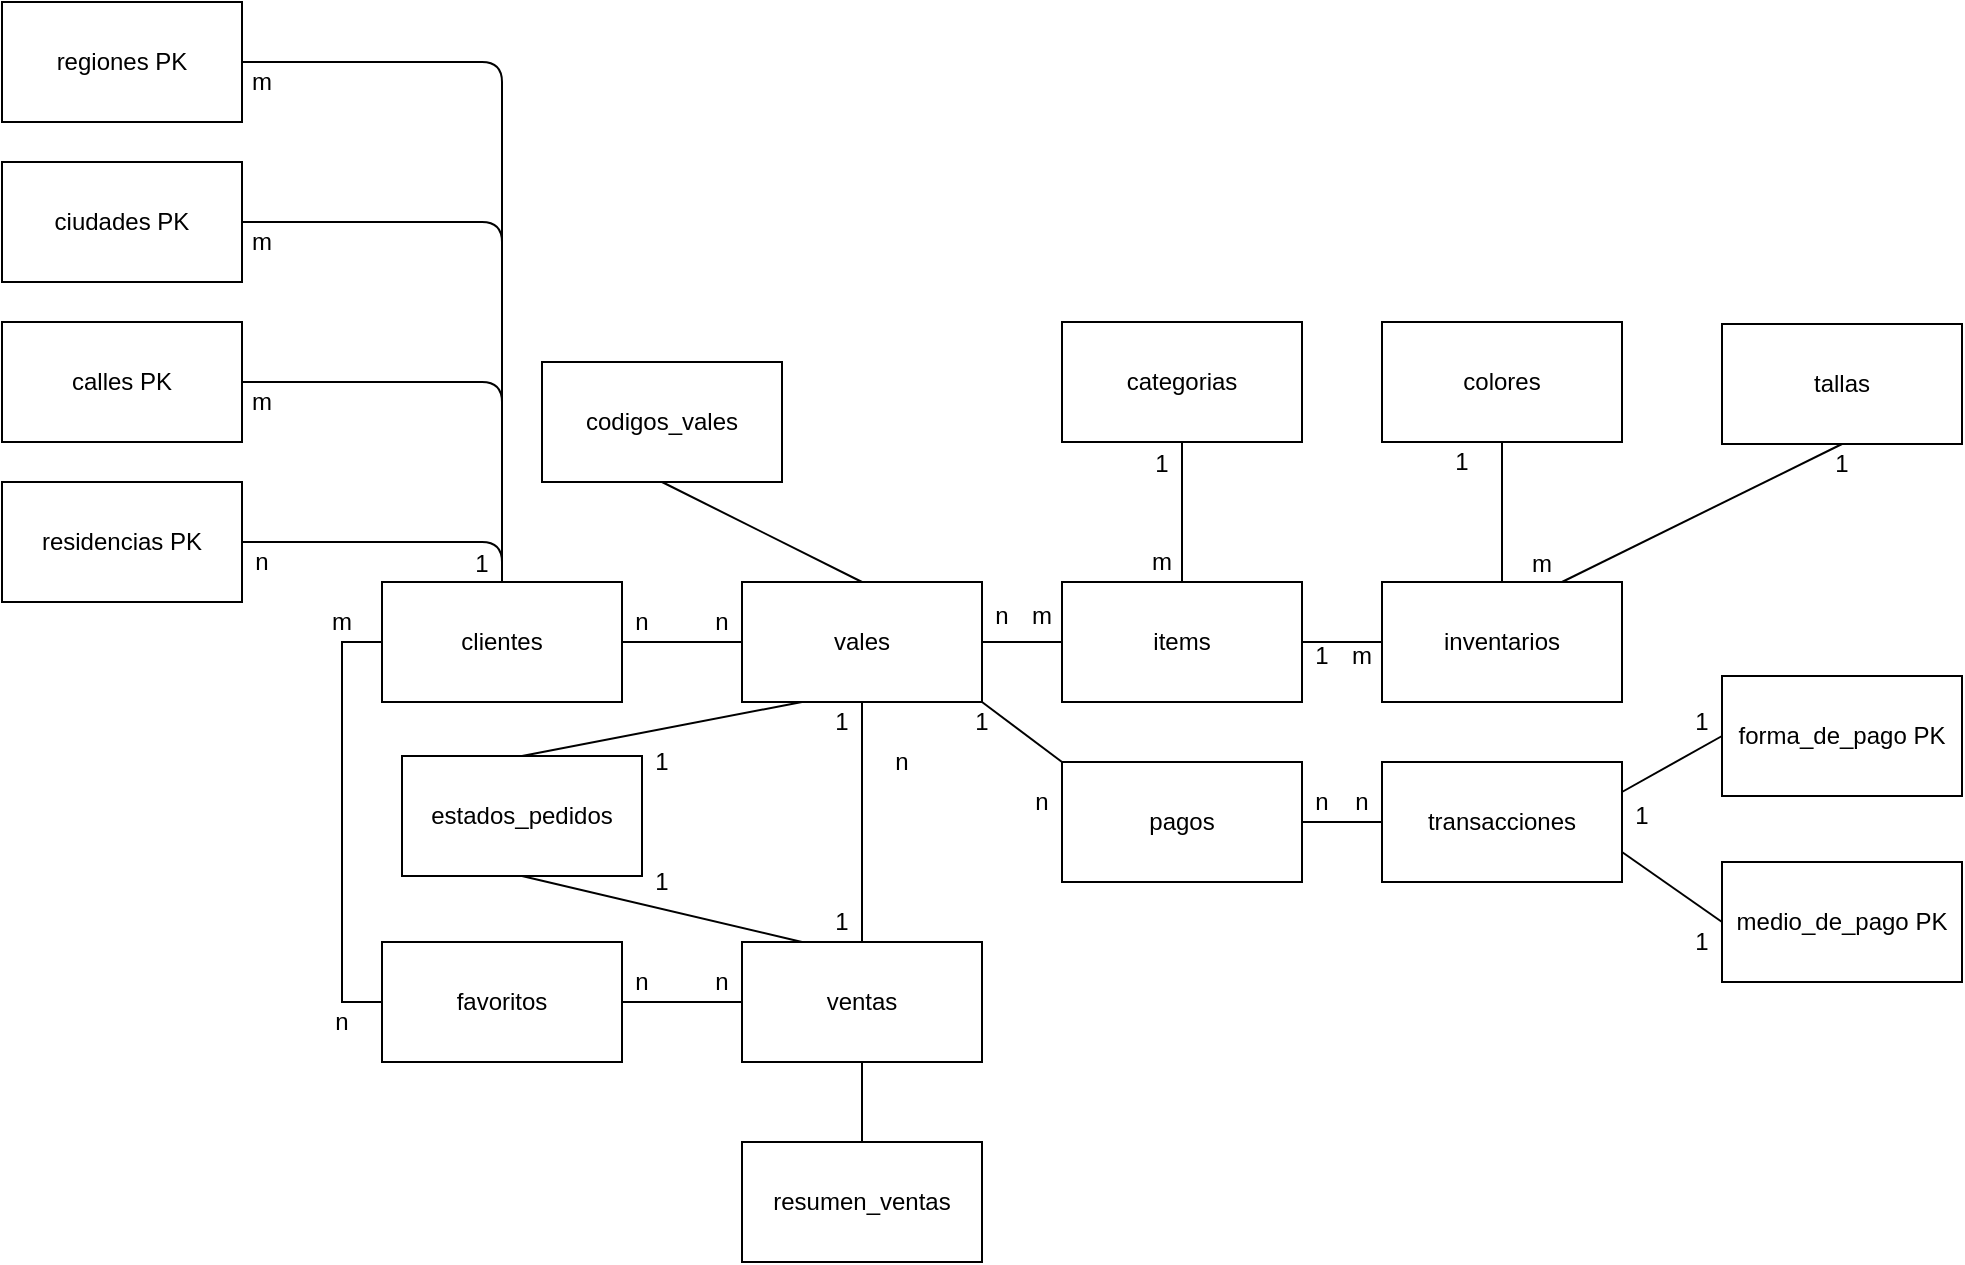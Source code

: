 <mxfile version="14.9.3" type="github">
  <diagram id="HboHc-IrxtWA7diKq0-i" name="Page-1">
    <mxGraphModel dx="1038" dy="541" grid="1" gridSize="10" guides="1" tooltips="1" connect="1" arrows="1" fold="1" page="1" pageScale="1" pageWidth="1100" pageHeight="4000" math="0" shadow="0">
      <root>
        <mxCell id="0" />
        <mxCell id="1" parent="0" />
        <mxCell id="Sa8WIqtPDNMDipXOr8q--1" value="clientes" style="rounded=0;whiteSpace=wrap;html=1;" parent="1" vertex="1">
          <mxGeometry x="210" y="310" width="120" height="60" as="geometry" />
        </mxCell>
        <mxCell id="Sa8WIqtPDNMDipXOr8q--2" value="items" style="rounded=0;whiteSpace=wrap;html=1;" parent="1" vertex="1">
          <mxGeometry x="550" y="310" width="120" height="60" as="geometry" />
        </mxCell>
        <mxCell id="Sa8WIqtPDNMDipXOr8q--3" value="vales" style="rounded=0;whiteSpace=wrap;html=1;" parent="1" vertex="1">
          <mxGeometry x="390" y="310" width="120" height="60" as="geometry" />
        </mxCell>
        <mxCell id="Sa8WIqtPDNMDipXOr8q--4" value="estados_pedidos" style="rounded=0;whiteSpace=wrap;html=1;" parent="1" vertex="1">
          <mxGeometry x="220" y="397" width="120" height="60" as="geometry" />
        </mxCell>
        <mxCell id="Sa8WIqtPDNMDipXOr8q--5" value="" style="endArrow=none;html=1;entryX=0;entryY=0.5;entryDx=0;entryDy=0;exitX=1;exitY=0.5;exitDx=0;exitDy=0;" parent="1" source="Sa8WIqtPDNMDipXOr8q--1" target="Sa8WIqtPDNMDipXOr8q--3" edge="1">
          <mxGeometry width="50" height="50" relative="1" as="geometry">
            <mxPoint x="560" y="490" as="sourcePoint" />
            <mxPoint x="610" y="440" as="targetPoint" />
          </mxGeometry>
        </mxCell>
        <mxCell id="Sa8WIqtPDNMDipXOr8q--6" value="colores" style="rounded=0;whiteSpace=wrap;html=1;" parent="1" vertex="1">
          <mxGeometry x="710" y="180" width="120" height="60" as="geometry" />
        </mxCell>
        <mxCell id="Sa8WIqtPDNMDipXOr8q--7" value="tallas" style="rounded=0;whiteSpace=wrap;html=1;" parent="1" vertex="1">
          <mxGeometry x="880" y="181" width="120" height="60" as="geometry" />
        </mxCell>
        <mxCell id="Sa8WIqtPDNMDipXOr8q--9" value="ventas" style="rounded=0;whiteSpace=wrap;html=1;" parent="1" vertex="1">
          <mxGeometry x="390" y="490" width="120" height="60" as="geometry" />
        </mxCell>
        <mxCell id="Sa8WIqtPDNMDipXOr8q--10" value="favoritos" style="rounded=0;whiteSpace=wrap;html=1;" parent="1" vertex="1">
          <mxGeometry x="210" y="490" width="120" height="60" as="geometry" />
        </mxCell>
        <mxCell id="Sa8WIqtPDNMDipXOr8q--11" value="inventarios" style="rounded=0;whiteSpace=wrap;html=1;" parent="1" vertex="1">
          <mxGeometry x="710" y="310" width="120" height="60" as="geometry" />
        </mxCell>
        <mxCell id="Sa8WIqtPDNMDipXOr8q--12" value="" style="endArrow=none;html=1;entryX=0;entryY=0.5;entryDx=0;entryDy=0;exitX=1;exitY=0.5;exitDx=0;exitDy=0;" parent="1" source="Sa8WIqtPDNMDipXOr8q--2" target="Sa8WIqtPDNMDipXOr8q--11" edge="1">
          <mxGeometry width="50" height="50" relative="1" as="geometry">
            <mxPoint x="560" y="490" as="sourcePoint" />
            <mxPoint x="610" y="440" as="targetPoint" />
          </mxGeometry>
        </mxCell>
        <mxCell id="Sa8WIqtPDNMDipXOr8q--13" value="" style="endArrow=none;html=1;entryX=0;entryY=0.5;entryDx=0;entryDy=0;" parent="1" target="Sa8WIqtPDNMDipXOr8q--2" edge="1">
          <mxGeometry width="50" height="50" relative="1" as="geometry">
            <mxPoint x="510" y="340" as="sourcePoint" />
            <mxPoint x="610" y="390" as="targetPoint" />
          </mxGeometry>
        </mxCell>
        <mxCell id="Sa8WIqtPDNMDipXOr8q--14" value="" style="endArrow=none;html=1;entryX=0.5;entryY=1;entryDx=0;entryDy=0;exitX=0.5;exitY=0;exitDx=0;exitDy=0;" parent="1" source="Sa8WIqtPDNMDipXOr8q--9" target="Sa8WIqtPDNMDipXOr8q--3" edge="1">
          <mxGeometry width="50" height="50" relative="1" as="geometry">
            <mxPoint x="560" y="440" as="sourcePoint" />
            <mxPoint x="610" y="390" as="targetPoint" />
          </mxGeometry>
        </mxCell>
        <mxCell id="Sa8WIqtPDNMDipXOr8q--15" value="" style="endArrow=none;html=1;exitX=0.5;exitY=0;exitDx=0;exitDy=0;entryX=0;entryY=0;entryDx=0;entryDy=0;" parent="1" source="Sa8WIqtPDNMDipXOr8q--4" target="Sa8WIqtPDNMDipXOr8q--43" edge="1">
          <mxGeometry width="50" height="50" relative="1" as="geometry">
            <mxPoint x="560" y="440" as="sourcePoint" />
            <mxPoint x="450" y="430" as="targetPoint" />
          </mxGeometry>
        </mxCell>
        <mxCell id="Sa8WIqtPDNMDipXOr8q--17" value="" style="endArrow=none;html=1;entryX=0;entryY=0.5;entryDx=0;entryDy=0;exitX=1;exitY=0.5;exitDx=0;exitDy=0;" parent="1" source="Sa8WIqtPDNMDipXOr8q--10" target="Sa8WIqtPDNMDipXOr8q--9" edge="1">
          <mxGeometry width="50" height="50" relative="1" as="geometry">
            <mxPoint x="560" y="440" as="sourcePoint" />
            <mxPoint x="610" y="390" as="targetPoint" />
          </mxGeometry>
        </mxCell>
        <mxCell id="Sa8WIqtPDNMDipXOr8q--18" value="" style="shape=partialRectangle;whiteSpace=wrap;html=1;bottom=1;right=1;left=1;top=0;fillColor=none;routingCenterX=-0.5;rotation=90;" parent="1" vertex="1">
          <mxGeometry x="110" y="420" width="180" height="20" as="geometry" />
        </mxCell>
        <mxCell id="Sa8WIqtPDNMDipXOr8q--20" value="" style="endArrow=none;html=1;entryX=0.5;entryY=1;entryDx=0;entryDy=0;exitX=0.5;exitY=0;exitDx=0;exitDy=0;" parent="1" source="Sa8WIqtPDNMDipXOr8q--11" target="Sa8WIqtPDNMDipXOr8q--6" edge="1">
          <mxGeometry width="50" height="50" relative="1" as="geometry">
            <mxPoint x="860" y="310" as="sourcePoint" />
            <mxPoint x="890" y="350" as="targetPoint" />
          </mxGeometry>
        </mxCell>
        <mxCell id="Sa8WIqtPDNMDipXOr8q--21" value="" style="endArrow=none;html=1;entryX=0.5;entryY=1;entryDx=0;entryDy=0;exitX=0.75;exitY=0;exitDx=0;exitDy=0;" parent="1" source="Sa8WIqtPDNMDipXOr8q--11" target="Sa8WIqtPDNMDipXOr8q--7" edge="1">
          <mxGeometry width="50" height="50" relative="1" as="geometry">
            <mxPoint x="890" y="310" as="sourcePoint" />
            <mxPoint x="890" y="350" as="targetPoint" />
          </mxGeometry>
        </mxCell>
        <mxCell id="Sa8WIqtPDNMDipXOr8q--22" value="categorias" style="rounded=0;whiteSpace=wrap;html=1;" parent="1" vertex="1">
          <mxGeometry x="550" y="180" width="120" height="60" as="geometry" />
        </mxCell>
        <mxCell id="Sa8WIqtPDNMDipXOr8q--24" value="" style="endArrow=none;html=1;entryX=0.5;entryY=1;entryDx=0;entryDy=0;exitX=0.5;exitY=0;exitDx=0;exitDy=0;" parent="1" source="Sa8WIqtPDNMDipXOr8q--2" target="Sa8WIqtPDNMDipXOr8q--22" edge="1">
          <mxGeometry width="50" height="50" relative="1" as="geometry">
            <mxPoint x="560" y="400" as="sourcePoint" />
            <mxPoint x="610" y="350" as="targetPoint" />
          </mxGeometry>
        </mxCell>
        <mxCell id="Sa8WIqtPDNMDipXOr8q--27" value="m" style="text;html=1;strokeColor=none;fillColor=none;align=center;verticalAlign=middle;whiteSpace=wrap;rounded=0;" parent="1" vertex="1">
          <mxGeometry x="770" y="291" width="40" height="20" as="geometry" />
        </mxCell>
        <mxCell id="Sa8WIqtPDNMDipXOr8q--28" value="1" style="text;html=1;strokeColor=none;fillColor=none;align=center;verticalAlign=middle;whiteSpace=wrap;rounded=0;" parent="1" vertex="1">
          <mxGeometry x="730" y="240" width="40" height="20" as="geometry" />
        </mxCell>
        <mxCell id="Sa8WIqtPDNMDipXOr8q--31" value="1" style="text;html=1;strokeColor=none;fillColor=none;align=center;verticalAlign=middle;whiteSpace=wrap;rounded=0;" parent="1" vertex="1">
          <mxGeometry x="920" y="241" width="40" height="20" as="geometry" />
        </mxCell>
        <mxCell id="Sa8WIqtPDNMDipXOr8q--32" value="1" style="text;html=1;strokeColor=none;fillColor=none;align=center;verticalAlign=middle;whiteSpace=wrap;rounded=0;" parent="1" vertex="1">
          <mxGeometry x="580" y="241" width="40" height="20" as="geometry" />
        </mxCell>
        <mxCell id="Sa8WIqtPDNMDipXOr8q--33" value="1" style="text;html=1;strokeColor=none;fillColor=none;align=center;verticalAlign=middle;whiteSpace=wrap;rounded=0;" parent="1" vertex="1">
          <mxGeometry x="660" y="337" width="40" height="20" as="geometry" />
        </mxCell>
        <mxCell id="Sa8WIqtPDNMDipXOr8q--34" value="n" style="text;html=1;strokeColor=none;fillColor=none;align=center;verticalAlign=middle;whiteSpace=wrap;rounded=0;" parent="1" vertex="1">
          <mxGeometry x="500" y="317" width="40" height="20" as="geometry" />
        </mxCell>
        <mxCell id="Sa8WIqtPDNMDipXOr8q--36" value="m" style="text;html=1;strokeColor=none;fillColor=none;align=center;verticalAlign=middle;whiteSpace=wrap;rounded=0;" parent="1" vertex="1">
          <mxGeometry x="680" y="337" width="40" height="20" as="geometry" />
        </mxCell>
        <mxCell id="Sa8WIqtPDNMDipXOr8q--37" value="m" style="text;html=1;strokeColor=none;fillColor=none;align=center;verticalAlign=middle;whiteSpace=wrap;rounded=0;" parent="1" vertex="1">
          <mxGeometry x="520" y="317" width="40" height="20" as="geometry" />
        </mxCell>
        <mxCell id="Sa8WIqtPDNMDipXOr8q--38" value="n" style="text;html=1;strokeColor=none;fillColor=none;align=center;verticalAlign=middle;whiteSpace=wrap;rounded=0;" parent="1" vertex="1">
          <mxGeometry x="170" y="520" width="40" height="20" as="geometry" />
        </mxCell>
        <mxCell id="Sa8WIqtPDNMDipXOr8q--39" value="n" style="text;html=1;strokeColor=none;fillColor=none;align=center;verticalAlign=middle;whiteSpace=wrap;rounded=0;" parent="1" vertex="1">
          <mxGeometry x="450" y="390" width="40" height="20" as="geometry" />
        </mxCell>
        <mxCell id="Sa8WIqtPDNMDipXOr8q--40" value="n" style="text;html=1;strokeColor=none;fillColor=none;align=center;verticalAlign=middle;whiteSpace=wrap;rounded=0;" parent="1" vertex="1">
          <mxGeometry x="360" y="320" width="40" height="20" as="geometry" />
        </mxCell>
        <mxCell id="Sa8WIqtPDNMDipXOr8q--41" value="n" style="text;html=1;strokeColor=none;fillColor=none;align=center;verticalAlign=middle;whiteSpace=wrap;rounded=0;" parent="1" vertex="1">
          <mxGeometry x="320" y="320" width="40" height="20" as="geometry" />
        </mxCell>
        <mxCell id="Sa8WIqtPDNMDipXOr8q--42" value="1" style="text;html=1;strokeColor=none;fillColor=none;align=center;verticalAlign=middle;whiteSpace=wrap;rounded=0;" parent="1" vertex="1">
          <mxGeometry x="330" y="390" width="40" height="20" as="geometry" />
        </mxCell>
        <mxCell id="Sa8WIqtPDNMDipXOr8q--43" value="1" style="text;html=1;strokeColor=none;fillColor=none;align=center;verticalAlign=middle;whiteSpace=wrap;rounded=0;" parent="1" vertex="1">
          <mxGeometry x="420" y="370" width="40" height="20" as="geometry" />
        </mxCell>
        <mxCell id="Sa8WIqtPDNMDipXOr8q--44" value="1" style="text;html=1;strokeColor=none;fillColor=none;align=center;verticalAlign=middle;whiteSpace=wrap;rounded=0;" parent="1" vertex="1">
          <mxGeometry x="420" y="470" width="40" height="20" as="geometry" />
        </mxCell>
        <mxCell id="Sa8WIqtPDNMDipXOr8q--47" value="n" style="text;html=1;strokeColor=none;fillColor=none;align=center;verticalAlign=middle;whiteSpace=wrap;rounded=0;" parent="1" vertex="1">
          <mxGeometry x="320" y="500" width="40" height="20" as="geometry" />
        </mxCell>
        <mxCell id="Sa8WIqtPDNMDipXOr8q--48" value="n" style="text;html=1;strokeColor=none;fillColor=none;align=center;verticalAlign=middle;whiteSpace=wrap;rounded=0;" parent="1" vertex="1">
          <mxGeometry x="360" y="500" width="40" height="20" as="geometry" />
        </mxCell>
        <mxCell id="Sa8WIqtPDNMDipXOr8q--49" value="m" style="text;html=1;strokeColor=none;fillColor=none;align=center;verticalAlign=middle;whiteSpace=wrap;rounded=0;" parent="1" vertex="1">
          <mxGeometry x="170" y="320" width="40" height="20" as="geometry" />
        </mxCell>
        <mxCell id="Sa8WIqtPDNMDipXOr8q--50" value="residencias PK" style="rounded=0;whiteSpace=wrap;html=1;" parent="1" vertex="1">
          <mxGeometry x="20" y="260" width="120" height="60" as="geometry" />
        </mxCell>
        <mxCell id="Sa8WIqtPDNMDipXOr8q--51" value="calles PK" style="rounded=0;whiteSpace=wrap;html=1;" parent="1" vertex="1">
          <mxGeometry x="20" y="180" width="120" height="60" as="geometry" />
        </mxCell>
        <mxCell id="Sa8WIqtPDNMDipXOr8q--53" value="ciudades PK" style="rounded=0;whiteSpace=wrap;html=1;" parent="1" vertex="1">
          <mxGeometry x="20" y="100" width="120" height="60" as="geometry" />
        </mxCell>
        <mxCell id="Sa8WIqtPDNMDipXOr8q--54" value="regiones PK" style="rounded=0;whiteSpace=wrap;html=1;" parent="1" vertex="1">
          <mxGeometry x="20" y="20" width="120" height="60" as="geometry" />
        </mxCell>
        <mxCell id="Sa8WIqtPDNMDipXOr8q--55" value="" style="endArrow=none;html=1;entryX=1;entryY=0.5;entryDx=0;entryDy=0;exitX=0.5;exitY=0;exitDx=0;exitDy=0;" parent="1" source="Sa8WIqtPDNMDipXOr8q--1" target="Sa8WIqtPDNMDipXOr8q--50" edge="1">
          <mxGeometry width="50" height="50" relative="1" as="geometry">
            <mxPoint x="390" y="270" as="sourcePoint" />
            <mxPoint x="440" y="220" as="targetPoint" />
            <Array as="points">
              <mxPoint x="270" y="290" />
            </Array>
          </mxGeometry>
        </mxCell>
        <mxCell id="Sa8WIqtPDNMDipXOr8q--56" value="" style="endArrow=none;html=1;entryX=1;entryY=0.5;entryDx=0;entryDy=0;exitX=0.5;exitY=0;exitDx=0;exitDy=0;" parent="1" source="Sa8WIqtPDNMDipXOr8q--1" edge="1">
          <mxGeometry width="50" height="50" relative="1" as="geometry">
            <mxPoint x="270" y="230" as="sourcePoint" />
            <mxPoint x="140" y="210" as="targetPoint" />
            <Array as="points">
              <mxPoint x="270" y="210" />
            </Array>
          </mxGeometry>
        </mxCell>
        <mxCell id="Sa8WIqtPDNMDipXOr8q--57" value="" style="endArrow=none;html=1;entryX=1;entryY=0.5;entryDx=0;entryDy=0;exitX=0.5;exitY=0;exitDx=0;exitDy=0;" parent="1" edge="1">
          <mxGeometry width="50" height="50" relative="1" as="geometry">
            <mxPoint x="270" y="230" as="sourcePoint" />
            <mxPoint x="140" y="130" as="targetPoint" />
            <Array as="points">
              <mxPoint x="270" y="130" />
            </Array>
          </mxGeometry>
        </mxCell>
        <mxCell id="Sa8WIqtPDNMDipXOr8q--58" value="" style="endArrow=none;html=1;entryX=1;entryY=0.5;entryDx=0;entryDy=0;exitX=0.5;exitY=0;exitDx=0;exitDy=0;" parent="1" edge="1">
          <mxGeometry width="50" height="50" relative="1" as="geometry">
            <mxPoint x="270" y="150" as="sourcePoint" />
            <mxPoint x="140" y="50" as="targetPoint" />
            <Array as="points">
              <mxPoint x="270" y="50" />
            </Array>
          </mxGeometry>
        </mxCell>
        <mxCell id="Sa8WIqtPDNMDipXOr8q--59" value="n" style="text;html=1;strokeColor=none;fillColor=none;align=center;verticalAlign=middle;whiteSpace=wrap;rounded=0;" parent="1" vertex="1">
          <mxGeometry x="130" y="290" width="40" height="20" as="geometry" />
        </mxCell>
        <mxCell id="Sa8WIqtPDNMDipXOr8q--60" value="1" style="text;html=1;strokeColor=none;fillColor=none;align=center;verticalAlign=middle;whiteSpace=wrap;rounded=0;" parent="1" vertex="1">
          <mxGeometry x="240" y="291" width="40" height="20" as="geometry" />
        </mxCell>
        <mxCell id="Sa8WIqtPDNMDipXOr8q--61" value="m" style="text;html=1;strokeColor=none;fillColor=none;align=center;verticalAlign=middle;whiteSpace=wrap;rounded=0;" parent="1" vertex="1">
          <mxGeometry x="130" y="210" width="40" height="20" as="geometry" />
        </mxCell>
        <mxCell id="Sa8WIqtPDNMDipXOr8q--62" value="m" style="text;html=1;strokeColor=none;fillColor=none;align=center;verticalAlign=middle;whiteSpace=wrap;rounded=0;" parent="1" vertex="1">
          <mxGeometry x="130" y="130" width="40" height="20" as="geometry" />
        </mxCell>
        <mxCell id="Sa8WIqtPDNMDipXOr8q--64" value="m" style="text;html=1;strokeColor=none;fillColor=none;align=center;verticalAlign=middle;whiteSpace=wrap;rounded=0;" parent="1" vertex="1">
          <mxGeometry x="130" y="50" width="40" height="20" as="geometry" />
        </mxCell>
        <mxCell id="Sa8WIqtPDNMDipXOr8q--65" value="transacciones" style="rounded=0;whiteSpace=wrap;html=1;" parent="1" vertex="1">
          <mxGeometry x="710" y="400" width="120" height="60" as="geometry" />
        </mxCell>
        <mxCell id="Sa8WIqtPDNMDipXOr8q--66" value="forma_de_pago PK" style="rounded=0;whiteSpace=wrap;html=1;" parent="1" vertex="1">
          <mxGeometry x="880" y="357" width="120" height="60" as="geometry" />
        </mxCell>
        <mxCell id="Sa8WIqtPDNMDipXOr8q--67" value="medio_de_pago PK" style="rounded=0;whiteSpace=wrap;html=1;" parent="1" vertex="1">
          <mxGeometry x="880" y="450" width="120" height="60" as="geometry" />
        </mxCell>
        <mxCell id="Sa8WIqtPDNMDipXOr8q--68" value="" style="endArrow=none;html=1;entryX=0;entryY=0.5;entryDx=0;entryDy=0;exitX=1;exitY=0.25;exitDx=0;exitDy=0;" parent="1" source="Sa8WIqtPDNMDipXOr8q--65" target="Sa8WIqtPDNMDipXOr8q--66" edge="1">
          <mxGeometry width="50" height="50" relative="1" as="geometry">
            <mxPoint x="620" y="440" as="sourcePoint" />
            <mxPoint x="670" y="390" as="targetPoint" />
          </mxGeometry>
        </mxCell>
        <mxCell id="Sa8WIqtPDNMDipXOr8q--69" value="" style="endArrow=none;html=1;entryX=0;entryY=0.5;entryDx=0;entryDy=0;exitX=1;exitY=0.75;exitDx=0;exitDy=0;" parent="1" source="Sa8WIqtPDNMDipXOr8q--65" target="Sa8WIqtPDNMDipXOr8q--67" edge="1">
          <mxGeometry width="50" height="50" relative="1" as="geometry">
            <mxPoint x="620" y="440" as="sourcePoint" />
            <mxPoint x="670" y="390" as="targetPoint" />
          </mxGeometry>
        </mxCell>
        <mxCell id="Sa8WIqtPDNMDipXOr8q--70" value="pagos" style="rounded=0;whiteSpace=wrap;html=1;" parent="1" vertex="1">
          <mxGeometry x="550" y="400" width="120" height="60" as="geometry" />
        </mxCell>
        <mxCell id="Sa8WIqtPDNMDipXOr8q--71" value="resumen_ventas" style="rounded=0;whiteSpace=wrap;html=1;" parent="1" vertex="1">
          <mxGeometry x="390" y="590" width="120" height="60" as="geometry" />
        </mxCell>
        <mxCell id="Sa8WIqtPDNMDipXOr8q--72" value="" style="endArrow=none;html=1;entryX=1;entryY=0.5;entryDx=0;entryDy=0;exitX=0;exitY=0.5;exitDx=0;exitDy=0;" parent="1" source="Sa8WIqtPDNMDipXOr8q--65" target="Sa8WIqtPDNMDipXOr8q--70" edge="1">
          <mxGeometry width="50" height="50" relative="1" as="geometry">
            <mxPoint x="620" y="510" as="sourcePoint" />
            <mxPoint x="670" y="460" as="targetPoint" />
          </mxGeometry>
        </mxCell>
        <mxCell id="Sa8WIqtPDNMDipXOr8q--73" value="" style="endArrow=none;html=1;entryX=0;entryY=0;entryDx=0;entryDy=0;exitX=1;exitY=1;exitDx=0;exitDy=0;" parent="1" source="Sa8WIqtPDNMDipXOr8q--3" target="Sa8WIqtPDNMDipXOr8q--70" edge="1">
          <mxGeometry width="50" height="50" relative="1" as="geometry">
            <mxPoint x="620" y="510" as="sourcePoint" />
            <mxPoint x="670" y="460" as="targetPoint" />
          </mxGeometry>
        </mxCell>
        <mxCell id="Sa8WIqtPDNMDipXOr8q--74" value="n" style="text;html=1;strokeColor=none;fillColor=none;align=center;verticalAlign=middle;whiteSpace=wrap;rounded=0;" parent="1" vertex="1">
          <mxGeometry x="520" y="410" width="40" height="20" as="geometry" />
        </mxCell>
        <mxCell id="Sa8WIqtPDNMDipXOr8q--75" value="n" style="text;html=1;strokeColor=none;fillColor=none;align=center;verticalAlign=middle;whiteSpace=wrap;rounded=0;" parent="1" vertex="1">
          <mxGeometry x="680" y="410" width="40" height="20" as="geometry" />
        </mxCell>
        <mxCell id="Sa8WIqtPDNMDipXOr8q--76" value="n" style="text;html=1;strokeColor=none;fillColor=none;align=center;verticalAlign=middle;whiteSpace=wrap;rounded=0;" parent="1" vertex="1">
          <mxGeometry x="660" y="410" width="40" height="20" as="geometry" />
        </mxCell>
        <mxCell id="Sa8WIqtPDNMDipXOr8q--77" value="1" style="text;html=1;strokeColor=none;fillColor=none;align=center;verticalAlign=middle;whiteSpace=wrap;rounded=0;" parent="1" vertex="1">
          <mxGeometry x="820" y="417" width="40" height="20" as="geometry" />
        </mxCell>
        <mxCell id="Sa8WIqtPDNMDipXOr8q--78" value="1" style="text;html=1;strokeColor=none;fillColor=none;align=center;verticalAlign=middle;whiteSpace=wrap;rounded=0;" parent="1" vertex="1">
          <mxGeometry x="850" y="370" width="40" height="20" as="geometry" />
        </mxCell>
        <mxCell id="Sa8WIqtPDNMDipXOr8q--79" value="1" style="text;html=1;strokeColor=none;fillColor=none;align=center;verticalAlign=middle;whiteSpace=wrap;rounded=0;" parent="1" vertex="1">
          <mxGeometry x="850" y="480" width="40" height="20" as="geometry" />
        </mxCell>
        <mxCell id="Sa8WIqtPDNMDipXOr8q--83" value="" style="endArrow=none;html=1;entryX=0.5;entryY=1;entryDx=0;entryDy=0;exitX=0.5;exitY=0;exitDx=0;exitDy=0;" parent="1" source="Sa8WIqtPDNMDipXOr8q--71" target="Sa8WIqtPDNMDipXOr8q--9" edge="1">
          <mxGeometry width="50" height="50" relative="1" as="geometry">
            <mxPoint x="620" y="510" as="sourcePoint" />
            <mxPoint x="670" y="460" as="targetPoint" />
          </mxGeometry>
        </mxCell>
        <mxCell id="Sa8WIqtPDNMDipXOr8q--85" value="1" style="text;html=1;strokeColor=none;fillColor=none;align=center;verticalAlign=middle;whiteSpace=wrap;rounded=0;" parent="1" vertex="1">
          <mxGeometry x="490" y="370" width="40" height="20" as="geometry" />
        </mxCell>
        <mxCell id="Sa8WIqtPDNMDipXOr8q--86" value="" style="endArrow=none;html=1;entryX=0;entryY=1;entryDx=0;entryDy=0;exitX=0.5;exitY=1;exitDx=0;exitDy=0;" parent="1" source="Sa8WIqtPDNMDipXOr8q--4" target="Sa8WIqtPDNMDipXOr8q--44" edge="1">
          <mxGeometry width="50" height="50" relative="1" as="geometry">
            <mxPoint x="620" y="510" as="sourcePoint" />
            <mxPoint x="670" y="460" as="targetPoint" />
          </mxGeometry>
        </mxCell>
        <mxCell id="Sa8WIqtPDNMDipXOr8q--87" value="1" style="text;html=1;strokeColor=none;fillColor=none;align=center;verticalAlign=middle;whiteSpace=wrap;rounded=0;" parent="1" vertex="1">
          <mxGeometry x="330" y="450" width="40" height="20" as="geometry" />
        </mxCell>
        <mxCell id="Sa8WIqtPDNMDipXOr8q--89" value="codigos_vales" style="rounded=0;whiteSpace=wrap;html=1;" parent="1" vertex="1">
          <mxGeometry x="290" y="200" width="120" height="60" as="geometry" />
        </mxCell>
        <mxCell id="Sa8WIqtPDNMDipXOr8q--90" value="" style="endArrow=none;html=1;entryX=0.5;entryY=1;entryDx=0;entryDy=0;exitX=0.5;exitY=0;exitDx=0;exitDy=0;" parent="1" source="Sa8WIqtPDNMDipXOr8q--3" target="Sa8WIqtPDNMDipXOr8q--89" edge="1">
          <mxGeometry width="50" height="50" relative="1" as="geometry">
            <mxPoint x="620" y="440" as="sourcePoint" />
            <mxPoint x="670" y="390" as="targetPoint" />
          </mxGeometry>
        </mxCell>
        <mxCell id="PEOxDKH3sbRLw3l3-kEA-1" value="m" style="text;html=1;strokeColor=none;fillColor=none;align=center;verticalAlign=middle;whiteSpace=wrap;rounded=0;" vertex="1" parent="1">
          <mxGeometry x="580" y="290" width="40" height="20" as="geometry" />
        </mxCell>
      </root>
    </mxGraphModel>
  </diagram>
</mxfile>
